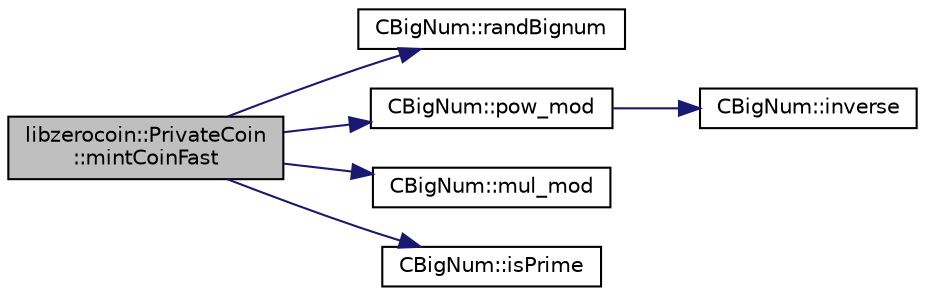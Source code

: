 digraph "libzerocoin::PrivateCoin::mintCoinFast"
{
  edge [fontname="Helvetica",fontsize="10",labelfontname="Helvetica",labelfontsize="10"];
  node [fontname="Helvetica",fontsize="10",shape=record];
  rankdir="LR";
  Node29 [label="libzerocoin::PrivateCoin\l::mintCoinFast",height=0.2,width=0.4,color="black", fillcolor="grey75", style="filled", fontcolor="black"];
  Node29 -> Node30 [color="midnightblue",fontsize="10",style="solid",fontname="Helvetica"];
  Node30 [label="CBigNum::randBignum",height=0.2,width=0.4,color="black", fillcolor="white", style="filled",URL="$class_c_big_num.html#a83e20522f042dd2b738bd26e21605e3b",tooltip="Generates a cryptographically secure random number between zero and range exclusive i..."];
  Node29 -> Node31 [color="midnightblue",fontsize="10",style="solid",fontname="Helvetica"];
  Node31 [label="CBigNum::pow_mod",height=0.2,width=0.4,color="black", fillcolor="white", style="filled",URL="$class_c_big_num.html#a949004e3f63921b28b4e245624854289",tooltip="modular exponentiation: this^e mod n "];
  Node31 -> Node32 [color="midnightblue",fontsize="10",style="solid",fontname="Helvetica"];
  Node32 [label="CBigNum::inverse",height=0.2,width=0.4,color="black", fillcolor="white", style="filled",URL="$class_c_big_num.html#ace6cb4447751b27f00139d60dd8ebba4",tooltip="Calculates the inverse of this element mod m. "];
  Node29 -> Node33 [color="midnightblue",fontsize="10",style="solid",fontname="Helvetica"];
  Node33 [label="CBigNum::mul_mod",height=0.2,width=0.4,color="black", fillcolor="white", style="filled",URL="$class_c_big_num.html#abf7973e872561306532d90386d325875",tooltip="modular multiplication: (this * b) mod m "];
  Node29 -> Node34 [color="midnightblue",fontsize="10",style="solid",fontname="Helvetica"];
  Node34 [label="CBigNum::isPrime",height=0.2,width=0.4,color="black", fillcolor="white", style="filled",URL="$class_c_big_num.html#a6d51387c37d74d3c9dfe4fc7aa8affce",tooltip="Miller-Rabin primality test on this element. "];
}
